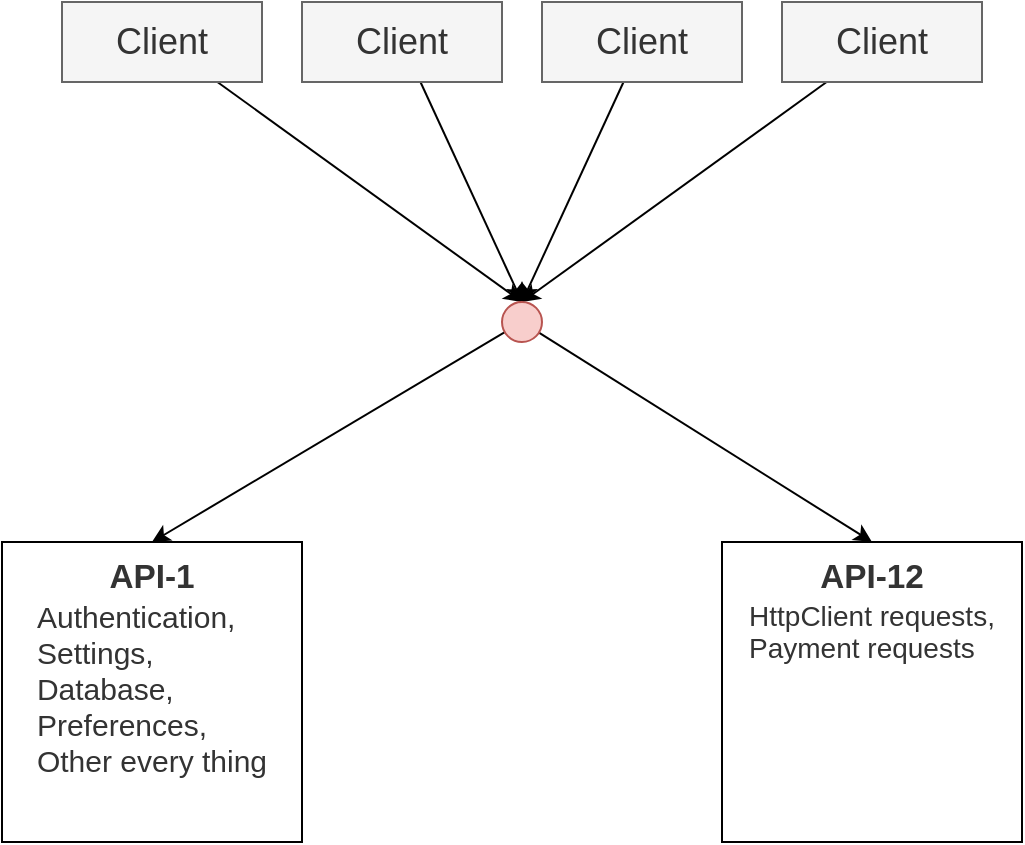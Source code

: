 <mxfile version="14.8.5" type="github" pages="4">
  <diagram id="KWCMroENYIzv3C8HbzbQ" name="Api">
    <mxGraphModel dx="1426" dy="712" grid="1" gridSize="10" guides="1" tooltips="1" connect="1" arrows="1" fold="1" page="1" pageScale="1" pageWidth="827" pageHeight="1169" math="0" shadow="0">
      <root>
        <mxCell id="0" />
        <mxCell id="1" parent="0" />
        <mxCell id="m-8dADaFQHAfap0iC8K7-13" style="edgeStyle=none;rounded=0;orthogonalLoop=1;jettySize=auto;html=1;entryX=0.5;entryY=0;entryDx=0;entryDy=0;fontSize=18;" edge="1" parent="1" source="m-8dADaFQHAfap0iC8K7-1" target="m-8dADaFQHAfap0iC8K7-5">
          <mxGeometry relative="1" as="geometry" />
        </mxCell>
        <mxCell id="m-8dADaFQHAfap0iC8K7-1" value="Client" style="rounded=0;whiteSpace=wrap;html=1;fontSize=18;fillColor=#f5f5f5;strokeColor=#666666;fontColor=#333333;" vertex="1" parent="1">
          <mxGeometry x="150" y="160" width="100" height="40" as="geometry" />
        </mxCell>
        <mxCell id="m-8dADaFQHAfap0iC8K7-10" style="edgeStyle=none;rounded=0;orthogonalLoop=1;jettySize=auto;html=1;entryX=0.5;entryY=0;entryDx=0;entryDy=0;fontSize=18;" edge="1" parent="1" source="m-8dADaFQHAfap0iC8K7-2" target="m-8dADaFQHAfap0iC8K7-5">
          <mxGeometry relative="1" as="geometry" />
        </mxCell>
        <mxCell id="m-8dADaFQHAfap0iC8K7-2" value="Client" style="rounded=0;whiteSpace=wrap;html=1;fontSize=18;fillColor=#f5f5f5;strokeColor=#666666;fontColor=#333333;" vertex="1" parent="1">
          <mxGeometry x="270" y="160" width="100" height="40" as="geometry" />
        </mxCell>
        <mxCell id="m-8dADaFQHAfap0iC8K7-11" style="edgeStyle=none;rounded=0;orthogonalLoop=1;jettySize=auto;html=1;entryX=0.5;entryY=0;entryDx=0;entryDy=0;fontSize=18;" edge="1" parent="1" source="m-8dADaFQHAfap0iC8K7-3" target="m-8dADaFQHAfap0iC8K7-5">
          <mxGeometry relative="1" as="geometry" />
        </mxCell>
        <mxCell id="m-8dADaFQHAfap0iC8K7-3" value="Client" style="rounded=0;whiteSpace=wrap;html=1;fontSize=18;fillColor=#f5f5f5;strokeColor=#666666;fontColor=#333333;" vertex="1" parent="1">
          <mxGeometry x="390" y="160" width="100" height="40" as="geometry" />
        </mxCell>
        <mxCell id="m-8dADaFQHAfap0iC8K7-12" style="edgeStyle=none;rounded=0;orthogonalLoop=1;jettySize=auto;html=1;entryX=0.5;entryY=0;entryDx=0;entryDy=0;fontSize=18;" edge="1" parent="1" source="m-8dADaFQHAfap0iC8K7-4" target="m-8dADaFQHAfap0iC8K7-5">
          <mxGeometry relative="1" as="geometry" />
        </mxCell>
        <mxCell id="m-8dADaFQHAfap0iC8K7-4" value="Client" style="rounded=0;whiteSpace=wrap;html=1;fontSize=18;fillColor=#f5f5f5;strokeColor=#666666;fontColor=#333333;" vertex="1" parent="1">
          <mxGeometry x="510" y="160" width="100" height="40" as="geometry" />
        </mxCell>
        <mxCell id="m-8dADaFQHAfap0iC8K7-14" style="edgeStyle=none;rounded=0;orthogonalLoop=1;jettySize=auto;html=1;entryX=0.5;entryY=0;entryDx=0;entryDy=0;fontSize=18;" edge="1" parent="1" source="m-8dADaFQHAfap0iC8K7-5" target="m-8dADaFQHAfap0iC8K7-7">
          <mxGeometry relative="1" as="geometry" />
        </mxCell>
        <mxCell id="m-8dADaFQHAfap0iC8K7-15" style="edgeStyle=none;rounded=0;orthogonalLoop=1;jettySize=auto;html=1;entryX=0.5;entryY=0;entryDx=0;entryDy=0;fontSize=18;" edge="1" parent="1" source="m-8dADaFQHAfap0iC8K7-5" target="m-8dADaFQHAfap0iC8K7-8">
          <mxGeometry relative="1" as="geometry" />
        </mxCell>
        <mxCell id="m-8dADaFQHAfap0iC8K7-5" value="" style="ellipse;whiteSpace=wrap;html=1;fontSize=18;fillColor=#f8cecc;strokeColor=#b85450;" vertex="1" parent="1">
          <mxGeometry x="370" y="310" width="20" height="20" as="geometry" />
        </mxCell>
        <mxCell id="m-8dADaFQHAfap0iC8K7-7" value="&lt;span data-lucid-type=&quot;application/vnd.lucid.text&quot; data-lucid-content=&quot;{&amp;#34;t&amp;#34;:&amp;#34;API-1\n\nAuthentication,\nSettings,\nDatabase,\nPreferences,\nOther every thing &amp;#34;,&amp;#34;m&amp;#34;:[{&amp;#34;s&amp;#34;:0,&amp;#34;n&amp;#34;:&amp;#34;s&amp;#34;,&amp;#34;v&amp;#34;:22.222,&amp;#34;e&amp;#34;:74},{&amp;#34;s&amp;#34;:0,&amp;#34;n&amp;#34;:&amp;#34;c&amp;#34;,&amp;#34;v&amp;#34;:&amp;#34;333333ff&amp;#34;,&amp;#34;e&amp;#34;:74},{&amp;#34;s&amp;#34;:0,&amp;#34;n&amp;#34;:&amp;#34;fc&amp;#34;,&amp;#34;v&amp;#34;:&amp;#34;Bold&amp;#34;,&amp;#34;e&amp;#34;:74},{&amp;#34;s&amp;#34;:0,&amp;#34;n&amp;#34;:&amp;#34;b&amp;#34;,&amp;#34;v&amp;#34;:true,&amp;#34;e&amp;#34;:74},{&amp;#34;s&amp;#34;:0,&amp;#34;n&amp;#34;:&amp;#34;fid&amp;#34;,&amp;#34;v&amp;#34;:5,&amp;#34;e&amp;#34;:74},{&amp;#34;s&amp;#34;:6,&amp;#34;n&amp;#34;:&amp;#34;a&amp;#34;,&amp;#34;v&amp;#34;:&amp;#34;left&amp;#34;},{&amp;#34;s&amp;#34;:7,&amp;#34;n&amp;#34;:&amp;#34;t&amp;#34;,&amp;#34;v&amp;#34;:&amp;#34;ul&amp;#34;},{&amp;#34;s&amp;#34;:7,&amp;#34;n&amp;#34;:&amp;#34;l&amp;#34;,&amp;#34;v&amp;#34;:&amp;#34;auto&amp;#34;},{&amp;#34;s&amp;#34;:7,&amp;#34;n&amp;#34;:&amp;#34;il&amp;#34;,&amp;#34;v&amp;#34;:22.222},{&amp;#34;s&amp;#34;:7,&amp;#34;n&amp;#34;:&amp;#34;fl&amp;#34;,&amp;#34;v&amp;#34;:22.222},{&amp;#34;s&amp;#34;:7,&amp;#34;n&amp;#34;:&amp;#34;a&amp;#34;,&amp;#34;v&amp;#34;:&amp;#34;left&amp;#34;},{&amp;#34;s&amp;#34;:23,&amp;#34;n&amp;#34;:&amp;#34;t&amp;#34;,&amp;#34;v&amp;#34;:&amp;#34;ul&amp;#34;},{&amp;#34;s&amp;#34;:23,&amp;#34;n&amp;#34;:&amp;#34;l&amp;#34;,&amp;#34;v&amp;#34;:&amp;#34;auto&amp;#34;},{&amp;#34;s&amp;#34;:23,&amp;#34;n&amp;#34;:&amp;#34;il&amp;#34;,&amp;#34;v&amp;#34;:22.222},{&amp;#34;s&amp;#34;:23,&amp;#34;n&amp;#34;:&amp;#34;fl&amp;#34;,&amp;#34;v&amp;#34;:22.222},{&amp;#34;s&amp;#34;:23,&amp;#34;n&amp;#34;:&amp;#34;a&amp;#34;,&amp;#34;v&amp;#34;:&amp;#34;left&amp;#34;},{&amp;#34;s&amp;#34;:33,&amp;#34;n&amp;#34;:&amp;#34;t&amp;#34;,&amp;#34;v&amp;#34;:&amp;#34;ul&amp;#34;},{&amp;#34;s&amp;#34;:33,&amp;#34;n&amp;#34;:&amp;#34;l&amp;#34;,&amp;#34;v&amp;#34;:&amp;#34;auto&amp;#34;},{&amp;#34;s&amp;#34;:33,&amp;#34;n&amp;#34;:&amp;#34;il&amp;#34;,&amp;#34;v&amp;#34;:22.222},{&amp;#34;s&amp;#34;:33,&amp;#34;n&amp;#34;:&amp;#34;fl&amp;#34;,&amp;#34;v&amp;#34;:22.222},{&amp;#34;s&amp;#34;:33,&amp;#34;n&amp;#34;:&amp;#34;a&amp;#34;,&amp;#34;v&amp;#34;:&amp;#34;left&amp;#34;},{&amp;#34;s&amp;#34;:43,&amp;#34;n&amp;#34;:&amp;#34;t&amp;#34;,&amp;#34;v&amp;#34;:&amp;#34;ul&amp;#34;},{&amp;#34;s&amp;#34;:43,&amp;#34;n&amp;#34;:&amp;#34;l&amp;#34;,&amp;#34;v&amp;#34;:&amp;#34;auto&amp;#34;},{&amp;#34;s&amp;#34;:43,&amp;#34;n&amp;#34;:&amp;#34;il&amp;#34;,&amp;#34;v&amp;#34;:22.222},{&amp;#34;s&amp;#34;:43,&amp;#34;n&amp;#34;:&amp;#34;fl&amp;#34;,&amp;#34;v&amp;#34;:22.222},{&amp;#34;s&amp;#34;:43,&amp;#34;n&amp;#34;:&amp;#34;a&amp;#34;,&amp;#34;v&amp;#34;:&amp;#34;left&amp;#34;},{&amp;#34;s&amp;#34;:56,&amp;#34;n&amp;#34;:&amp;#34;t&amp;#34;,&amp;#34;v&amp;#34;:&amp;#34;ul&amp;#34;},{&amp;#34;s&amp;#34;:56,&amp;#34;n&amp;#34;:&amp;#34;l&amp;#34;,&amp;#34;v&amp;#34;:&amp;#34;auto&amp;#34;},{&amp;#34;s&amp;#34;:56,&amp;#34;n&amp;#34;:&amp;#34;il&amp;#34;,&amp;#34;v&amp;#34;:22.222},{&amp;#34;s&amp;#34;:56,&amp;#34;n&amp;#34;:&amp;#34;fl&amp;#34;,&amp;#34;v&amp;#34;:22.222},{&amp;#34;s&amp;#34;:56,&amp;#34;n&amp;#34;:&amp;#34;a&amp;#34;,&amp;#34;v&amp;#34;:&amp;#34;left&amp;#34;}]}&quot;&gt;&lt;span style=&quot;font-size: 16.667px ; color: #333333 ; font-weight: bold&quot;&gt;API-1&lt;/span&gt;&lt;span style=&quot;font-size: 16.667px ; color: #333333 ; font-weight: bold ; text-align: left&quot;&gt;&lt;br&gt;&lt;/span&gt;&lt;/span&gt;&lt;div style=&quot;font-size: 15px&quot; align=&quot;left&quot;&gt;&lt;span data-lucid-type=&quot;application/vnd.lucid.text&quot; data-lucid-content=&quot;{&amp;#34;t&amp;#34;:&amp;#34;API-1\n\nAuthentication,\nSettings,\nDatabase,\nPreferences,\nOther every thing &amp;#34;,&amp;#34;m&amp;#34;:[{&amp;#34;s&amp;#34;:0,&amp;#34;n&amp;#34;:&amp;#34;s&amp;#34;,&amp;#34;v&amp;#34;:22.222,&amp;#34;e&amp;#34;:74},{&amp;#34;s&amp;#34;:0,&amp;#34;n&amp;#34;:&amp;#34;c&amp;#34;,&amp;#34;v&amp;#34;:&amp;#34;333333ff&amp;#34;,&amp;#34;e&amp;#34;:74},{&amp;#34;s&amp;#34;:0,&amp;#34;n&amp;#34;:&amp;#34;fc&amp;#34;,&amp;#34;v&amp;#34;:&amp;#34;Bold&amp;#34;,&amp;#34;e&amp;#34;:74},{&amp;#34;s&amp;#34;:0,&amp;#34;n&amp;#34;:&amp;#34;b&amp;#34;,&amp;#34;v&amp;#34;:true,&amp;#34;e&amp;#34;:74},{&amp;#34;s&amp;#34;:0,&amp;#34;n&amp;#34;:&amp;#34;fid&amp;#34;,&amp;#34;v&amp;#34;:5,&amp;#34;e&amp;#34;:74},{&amp;#34;s&amp;#34;:6,&amp;#34;n&amp;#34;:&amp;#34;a&amp;#34;,&amp;#34;v&amp;#34;:&amp;#34;left&amp;#34;},{&amp;#34;s&amp;#34;:7,&amp;#34;n&amp;#34;:&amp;#34;t&amp;#34;,&amp;#34;v&amp;#34;:&amp;#34;ul&amp;#34;},{&amp;#34;s&amp;#34;:7,&amp;#34;n&amp;#34;:&amp;#34;l&amp;#34;,&amp;#34;v&amp;#34;:&amp;#34;auto&amp;#34;},{&amp;#34;s&amp;#34;:7,&amp;#34;n&amp;#34;:&amp;#34;il&amp;#34;,&amp;#34;v&amp;#34;:22.222},{&amp;#34;s&amp;#34;:7,&amp;#34;n&amp;#34;:&amp;#34;fl&amp;#34;,&amp;#34;v&amp;#34;:22.222},{&amp;#34;s&amp;#34;:7,&amp;#34;n&amp;#34;:&amp;#34;a&amp;#34;,&amp;#34;v&amp;#34;:&amp;#34;left&amp;#34;},{&amp;#34;s&amp;#34;:23,&amp;#34;n&amp;#34;:&amp;#34;t&amp;#34;,&amp;#34;v&amp;#34;:&amp;#34;ul&amp;#34;},{&amp;#34;s&amp;#34;:23,&amp;#34;n&amp;#34;:&amp;#34;l&amp;#34;,&amp;#34;v&amp;#34;:&amp;#34;auto&amp;#34;},{&amp;#34;s&amp;#34;:23,&amp;#34;n&amp;#34;:&amp;#34;il&amp;#34;,&amp;#34;v&amp;#34;:22.222},{&amp;#34;s&amp;#34;:23,&amp;#34;n&amp;#34;:&amp;#34;fl&amp;#34;,&amp;#34;v&amp;#34;:22.222},{&amp;#34;s&amp;#34;:23,&amp;#34;n&amp;#34;:&amp;#34;a&amp;#34;,&amp;#34;v&amp;#34;:&amp;#34;left&amp;#34;},{&amp;#34;s&amp;#34;:33,&amp;#34;n&amp;#34;:&amp;#34;t&amp;#34;,&amp;#34;v&amp;#34;:&amp;#34;ul&amp;#34;},{&amp;#34;s&amp;#34;:33,&amp;#34;n&amp;#34;:&amp;#34;l&amp;#34;,&amp;#34;v&amp;#34;:&amp;#34;auto&amp;#34;},{&amp;#34;s&amp;#34;:33,&amp;#34;n&amp;#34;:&amp;#34;il&amp;#34;,&amp;#34;v&amp;#34;:22.222},{&amp;#34;s&amp;#34;:33,&amp;#34;n&amp;#34;:&amp;#34;fl&amp;#34;,&amp;#34;v&amp;#34;:22.222},{&amp;#34;s&amp;#34;:33,&amp;#34;n&amp;#34;:&amp;#34;a&amp;#34;,&amp;#34;v&amp;#34;:&amp;#34;left&amp;#34;},{&amp;#34;s&amp;#34;:43,&amp;#34;n&amp;#34;:&amp;#34;t&amp;#34;,&amp;#34;v&amp;#34;:&amp;#34;ul&amp;#34;},{&amp;#34;s&amp;#34;:43,&amp;#34;n&amp;#34;:&amp;#34;l&amp;#34;,&amp;#34;v&amp;#34;:&amp;#34;auto&amp;#34;},{&amp;#34;s&amp;#34;:43,&amp;#34;n&amp;#34;:&amp;#34;il&amp;#34;,&amp;#34;v&amp;#34;:22.222},{&amp;#34;s&amp;#34;:43,&amp;#34;n&amp;#34;:&amp;#34;fl&amp;#34;,&amp;#34;v&amp;#34;:22.222},{&amp;#34;s&amp;#34;:43,&amp;#34;n&amp;#34;:&amp;#34;a&amp;#34;,&amp;#34;v&amp;#34;:&amp;#34;left&amp;#34;},{&amp;#34;s&amp;#34;:56,&amp;#34;n&amp;#34;:&amp;#34;t&amp;#34;,&amp;#34;v&amp;#34;:&amp;#34;ul&amp;#34;},{&amp;#34;s&amp;#34;:56,&amp;#34;n&amp;#34;:&amp;#34;l&amp;#34;,&amp;#34;v&amp;#34;:&amp;#34;auto&amp;#34;},{&amp;#34;s&amp;#34;:56,&amp;#34;n&amp;#34;:&amp;#34;il&amp;#34;,&amp;#34;v&amp;#34;:22.222},{&amp;#34;s&amp;#34;:56,&amp;#34;n&amp;#34;:&amp;#34;fl&amp;#34;,&amp;#34;v&amp;#34;:22.222},{&amp;#34;s&amp;#34;:56,&amp;#34;n&amp;#34;:&amp;#34;a&amp;#34;,&amp;#34;v&amp;#34;:&amp;#34;left&amp;#34;}]}&quot;&gt;&lt;span style=&quot;color: rgb(51 , 51 , 51)&quot;&gt;Authentication,&lt;/span&gt;&lt;/span&gt;&lt;br&gt;&lt;span data-lucid-type=&quot;application/vnd.lucid.text&quot; data-lucid-content=&quot;{&amp;#34;t&amp;#34;:&amp;#34;API-1\n\nAuthentication,\nSettings,\nDatabase,\nPreferences,\nOther every thing &amp;#34;,&amp;#34;m&amp;#34;:[{&amp;#34;s&amp;#34;:0,&amp;#34;n&amp;#34;:&amp;#34;s&amp;#34;,&amp;#34;v&amp;#34;:22.222,&amp;#34;e&amp;#34;:74},{&amp;#34;s&amp;#34;:0,&amp;#34;n&amp;#34;:&amp;#34;c&amp;#34;,&amp;#34;v&amp;#34;:&amp;#34;333333ff&amp;#34;,&amp;#34;e&amp;#34;:74},{&amp;#34;s&amp;#34;:0,&amp;#34;n&amp;#34;:&amp;#34;fc&amp;#34;,&amp;#34;v&amp;#34;:&amp;#34;Bold&amp;#34;,&amp;#34;e&amp;#34;:74},{&amp;#34;s&amp;#34;:0,&amp;#34;n&amp;#34;:&amp;#34;b&amp;#34;,&amp;#34;v&amp;#34;:true,&amp;#34;e&amp;#34;:74},{&amp;#34;s&amp;#34;:0,&amp;#34;n&amp;#34;:&amp;#34;fid&amp;#34;,&amp;#34;v&amp;#34;:5,&amp;#34;e&amp;#34;:74},{&amp;#34;s&amp;#34;:6,&amp;#34;n&amp;#34;:&amp;#34;a&amp;#34;,&amp;#34;v&amp;#34;:&amp;#34;left&amp;#34;},{&amp;#34;s&amp;#34;:7,&amp;#34;n&amp;#34;:&amp;#34;t&amp;#34;,&amp;#34;v&amp;#34;:&amp;#34;ul&amp;#34;},{&amp;#34;s&amp;#34;:7,&amp;#34;n&amp;#34;:&amp;#34;l&amp;#34;,&amp;#34;v&amp;#34;:&amp;#34;auto&amp;#34;},{&amp;#34;s&amp;#34;:7,&amp;#34;n&amp;#34;:&amp;#34;il&amp;#34;,&amp;#34;v&amp;#34;:22.222},{&amp;#34;s&amp;#34;:7,&amp;#34;n&amp;#34;:&amp;#34;fl&amp;#34;,&amp;#34;v&amp;#34;:22.222},{&amp;#34;s&amp;#34;:7,&amp;#34;n&amp;#34;:&amp;#34;a&amp;#34;,&amp;#34;v&amp;#34;:&amp;#34;left&amp;#34;},{&amp;#34;s&amp;#34;:23,&amp;#34;n&amp;#34;:&amp;#34;t&amp;#34;,&amp;#34;v&amp;#34;:&amp;#34;ul&amp;#34;},{&amp;#34;s&amp;#34;:23,&amp;#34;n&amp;#34;:&amp;#34;l&amp;#34;,&amp;#34;v&amp;#34;:&amp;#34;auto&amp;#34;},{&amp;#34;s&amp;#34;:23,&amp;#34;n&amp;#34;:&amp;#34;il&amp;#34;,&amp;#34;v&amp;#34;:22.222},{&amp;#34;s&amp;#34;:23,&amp;#34;n&amp;#34;:&amp;#34;fl&amp;#34;,&amp;#34;v&amp;#34;:22.222},{&amp;#34;s&amp;#34;:23,&amp;#34;n&amp;#34;:&amp;#34;a&amp;#34;,&amp;#34;v&amp;#34;:&amp;#34;left&amp;#34;},{&amp;#34;s&amp;#34;:33,&amp;#34;n&amp;#34;:&amp;#34;t&amp;#34;,&amp;#34;v&amp;#34;:&amp;#34;ul&amp;#34;},{&amp;#34;s&amp;#34;:33,&amp;#34;n&amp;#34;:&amp;#34;l&amp;#34;,&amp;#34;v&amp;#34;:&amp;#34;auto&amp;#34;},{&amp;#34;s&amp;#34;:33,&amp;#34;n&amp;#34;:&amp;#34;il&amp;#34;,&amp;#34;v&amp;#34;:22.222},{&amp;#34;s&amp;#34;:33,&amp;#34;n&amp;#34;:&amp;#34;fl&amp;#34;,&amp;#34;v&amp;#34;:22.222},{&amp;#34;s&amp;#34;:33,&amp;#34;n&amp;#34;:&amp;#34;a&amp;#34;,&amp;#34;v&amp;#34;:&amp;#34;left&amp;#34;},{&amp;#34;s&amp;#34;:43,&amp;#34;n&amp;#34;:&amp;#34;t&amp;#34;,&amp;#34;v&amp;#34;:&amp;#34;ul&amp;#34;},{&amp;#34;s&amp;#34;:43,&amp;#34;n&amp;#34;:&amp;#34;l&amp;#34;,&amp;#34;v&amp;#34;:&amp;#34;auto&amp;#34;},{&amp;#34;s&amp;#34;:43,&amp;#34;n&amp;#34;:&amp;#34;il&amp;#34;,&amp;#34;v&amp;#34;:22.222},{&amp;#34;s&amp;#34;:43,&amp;#34;n&amp;#34;:&amp;#34;fl&amp;#34;,&amp;#34;v&amp;#34;:22.222},{&amp;#34;s&amp;#34;:43,&amp;#34;n&amp;#34;:&amp;#34;a&amp;#34;,&amp;#34;v&amp;#34;:&amp;#34;left&amp;#34;},{&amp;#34;s&amp;#34;:56,&amp;#34;n&amp;#34;:&amp;#34;t&amp;#34;,&amp;#34;v&amp;#34;:&amp;#34;ul&amp;#34;},{&amp;#34;s&amp;#34;:56,&amp;#34;n&amp;#34;:&amp;#34;l&amp;#34;,&amp;#34;v&amp;#34;:&amp;#34;auto&amp;#34;},{&amp;#34;s&amp;#34;:56,&amp;#34;n&amp;#34;:&amp;#34;il&amp;#34;,&amp;#34;v&amp;#34;:22.222},{&amp;#34;s&amp;#34;:56,&amp;#34;n&amp;#34;:&amp;#34;fl&amp;#34;,&amp;#34;v&amp;#34;:22.222},{&amp;#34;s&amp;#34;:56,&amp;#34;n&amp;#34;:&amp;#34;a&amp;#34;,&amp;#34;v&amp;#34;:&amp;#34;left&amp;#34;}]}&quot;&gt;&lt;span style=&quot;color: rgb(51 , 51 , 51)&quot;&gt;&lt;/span&gt;&lt;span style=&quot;color: rgb(51 , 51 , 51)&quot;&gt;Settings,&lt;/span&gt;&lt;/span&gt;&lt;br&gt;&lt;span data-lucid-type=&quot;application/vnd.lucid.text&quot; data-lucid-content=&quot;{&amp;#34;t&amp;#34;:&amp;#34;API-1\n\nAuthentication,\nSettings,\nDatabase,\nPreferences,\nOther every thing &amp;#34;,&amp;#34;m&amp;#34;:[{&amp;#34;s&amp;#34;:0,&amp;#34;n&amp;#34;:&amp;#34;s&amp;#34;,&amp;#34;v&amp;#34;:22.222,&amp;#34;e&amp;#34;:74},{&amp;#34;s&amp;#34;:0,&amp;#34;n&amp;#34;:&amp;#34;c&amp;#34;,&amp;#34;v&amp;#34;:&amp;#34;333333ff&amp;#34;,&amp;#34;e&amp;#34;:74},{&amp;#34;s&amp;#34;:0,&amp;#34;n&amp;#34;:&amp;#34;fc&amp;#34;,&amp;#34;v&amp;#34;:&amp;#34;Bold&amp;#34;,&amp;#34;e&amp;#34;:74},{&amp;#34;s&amp;#34;:0,&amp;#34;n&amp;#34;:&amp;#34;b&amp;#34;,&amp;#34;v&amp;#34;:true,&amp;#34;e&amp;#34;:74},{&amp;#34;s&amp;#34;:0,&amp;#34;n&amp;#34;:&amp;#34;fid&amp;#34;,&amp;#34;v&amp;#34;:5,&amp;#34;e&amp;#34;:74},{&amp;#34;s&amp;#34;:6,&amp;#34;n&amp;#34;:&amp;#34;a&amp;#34;,&amp;#34;v&amp;#34;:&amp;#34;left&amp;#34;},{&amp;#34;s&amp;#34;:7,&amp;#34;n&amp;#34;:&amp;#34;t&amp;#34;,&amp;#34;v&amp;#34;:&amp;#34;ul&amp;#34;},{&amp;#34;s&amp;#34;:7,&amp;#34;n&amp;#34;:&amp;#34;l&amp;#34;,&amp;#34;v&amp;#34;:&amp;#34;auto&amp;#34;},{&amp;#34;s&amp;#34;:7,&amp;#34;n&amp;#34;:&amp;#34;il&amp;#34;,&amp;#34;v&amp;#34;:22.222},{&amp;#34;s&amp;#34;:7,&amp;#34;n&amp;#34;:&amp;#34;fl&amp;#34;,&amp;#34;v&amp;#34;:22.222},{&amp;#34;s&amp;#34;:7,&amp;#34;n&amp;#34;:&amp;#34;a&amp;#34;,&amp;#34;v&amp;#34;:&amp;#34;left&amp;#34;},{&amp;#34;s&amp;#34;:23,&amp;#34;n&amp;#34;:&amp;#34;t&amp;#34;,&amp;#34;v&amp;#34;:&amp;#34;ul&amp;#34;},{&amp;#34;s&amp;#34;:23,&amp;#34;n&amp;#34;:&amp;#34;l&amp;#34;,&amp;#34;v&amp;#34;:&amp;#34;auto&amp;#34;},{&amp;#34;s&amp;#34;:23,&amp;#34;n&amp;#34;:&amp;#34;il&amp;#34;,&amp;#34;v&amp;#34;:22.222},{&amp;#34;s&amp;#34;:23,&amp;#34;n&amp;#34;:&amp;#34;fl&amp;#34;,&amp;#34;v&amp;#34;:22.222},{&amp;#34;s&amp;#34;:23,&amp;#34;n&amp;#34;:&amp;#34;a&amp;#34;,&amp;#34;v&amp;#34;:&amp;#34;left&amp;#34;},{&amp;#34;s&amp;#34;:33,&amp;#34;n&amp;#34;:&amp;#34;t&amp;#34;,&amp;#34;v&amp;#34;:&amp;#34;ul&amp;#34;},{&amp;#34;s&amp;#34;:33,&amp;#34;n&amp;#34;:&amp;#34;l&amp;#34;,&amp;#34;v&amp;#34;:&amp;#34;auto&amp;#34;},{&amp;#34;s&amp;#34;:33,&amp;#34;n&amp;#34;:&amp;#34;il&amp;#34;,&amp;#34;v&amp;#34;:22.222},{&amp;#34;s&amp;#34;:33,&amp;#34;n&amp;#34;:&amp;#34;fl&amp;#34;,&amp;#34;v&amp;#34;:22.222},{&amp;#34;s&amp;#34;:33,&amp;#34;n&amp;#34;:&amp;#34;a&amp;#34;,&amp;#34;v&amp;#34;:&amp;#34;left&amp;#34;},{&amp;#34;s&amp;#34;:43,&amp;#34;n&amp;#34;:&amp;#34;t&amp;#34;,&amp;#34;v&amp;#34;:&amp;#34;ul&amp;#34;},{&amp;#34;s&amp;#34;:43,&amp;#34;n&amp;#34;:&amp;#34;l&amp;#34;,&amp;#34;v&amp;#34;:&amp;#34;auto&amp;#34;},{&amp;#34;s&amp;#34;:43,&amp;#34;n&amp;#34;:&amp;#34;il&amp;#34;,&amp;#34;v&amp;#34;:22.222},{&amp;#34;s&amp;#34;:43,&amp;#34;n&amp;#34;:&amp;#34;fl&amp;#34;,&amp;#34;v&amp;#34;:22.222},{&amp;#34;s&amp;#34;:43,&amp;#34;n&amp;#34;:&amp;#34;a&amp;#34;,&amp;#34;v&amp;#34;:&amp;#34;left&amp;#34;},{&amp;#34;s&amp;#34;:56,&amp;#34;n&amp;#34;:&amp;#34;t&amp;#34;,&amp;#34;v&amp;#34;:&amp;#34;ul&amp;#34;},{&amp;#34;s&amp;#34;:56,&amp;#34;n&amp;#34;:&amp;#34;l&amp;#34;,&amp;#34;v&amp;#34;:&amp;#34;auto&amp;#34;},{&amp;#34;s&amp;#34;:56,&amp;#34;n&amp;#34;:&amp;#34;il&amp;#34;,&amp;#34;v&amp;#34;:22.222},{&amp;#34;s&amp;#34;:56,&amp;#34;n&amp;#34;:&amp;#34;fl&amp;#34;,&amp;#34;v&amp;#34;:22.222},{&amp;#34;s&amp;#34;:56,&amp;#34;n&amp;#34;:&amp;#34;a&amp;#34;,&amp;#34;v&amp;#34;:&amp;#34;left&amp;#34;}]}&quot;&gt;&lt;span style=&quot;color: rgb(51 , 51 , 51)&quot;&gt;&lt;/span&gt;&lt;span style=&quot;color: rgb(51 , 51 , 51)&quot;&gt;Database,&lt;/span&gt;&lt;/span&gt;&lt;br&gt;&lt;span data-lucid-type=&quot;application/vnd.lucid.text&quot; data-lucid-content=&quot;{&amp;#34;t&amp;#34;:&amp;#34;API-1\n\nAuthentication,\nSettings,\nDatabase,\nPreferences,\nOther every thing &amp;#34;,&amp;#34;m&amp;#34;:[{&amp;#34;s&amp;#34;:0,&amp;#34;n&amp;#34;:&amp;#34;s&amp;#34;,&amp;#34;v&amp;#34;:22.222,&amp;#34;e&amp;#34;:74},{&amp;#34;s&amp;#34;:0,&amp;#34;n&amp;#34;:&amp;#34;c&amp;#34;,&amp;#34;v&amp;#34;:&amp;#34;333333ff&amp;#34;,&amp;#34;e&amp;#34;:74},{&amp;#34;s&amp;#34;:0,&amp;#34;n&amp;#34;:&amp;#34;fc&amp;#34;,&amp;#34;v&amp;#34;:&amp;#34;Bold&amp;#34;,&amp;#34;e&amp;#34;:74},{&amp;#34;s&amp;#34;:0,&amp;#34;n&amp;#34;:&amp;#34;b&amp;#34;,&amp;#34;v&amp;#34;:true,&amp;#34;e&amp;#34;:74},{&amp;#34;s&amp;#34;:0,&amp;#34;n&amp;#34;:&amp;#34;fid&amp;#34;,&amp;#34;v&amp;#34;:5,&amp;#34;e&amp;#34;:74},{&amp;#34;s&amp;#34;:6,&amp;#34;n&amp;#34;:&amp;#34;a&amp;#34;,&amp;#34;v&amp;#34;:&amp;#34;left&amp;#34;},{&amp;#34;s&amp;#34;:7,&amp;#34;n&amp;#34;:&amp;#34;t&amp;#34;,&amp;#34;v&amp;#34;:&amp;#34;ul&amp;#34;},{&amp;#34;s&amp;#34;:7,&amp;#34;n&amp;#34;:&amp;#34;l&amp;#34;,&amp;#34;v&amp;#34;:&amp;#34;auto&amp;#34;},{&amp;#34;s&amp;#34;:7,&amp;#34;n&amp;#34;:&amp;#34;il&amp;#34;,&amp;#34;v&amp;#34;:22.222},{&amp;#34;s&amp;#34;:7,&amp;#34;n&amp;#34;:&amp;#34;fl&amp;#34;,&amp;#34;v&amp;#34;:22.222},{&amp;#34;s&amp;#34;:7,&amp;#34;n&amp;#34;:&amp;#34;a&amp;#34;,&amp;#34;v&amp;#34;:&amp;#34;left&amp;#34;},{&amp;#34;s&amp;#34;:23,&amp;#34;n&amp;#34;:&amp;#34;t&amp;#34;,&amp;#34;v&amp;#34;:&amp;#34;ul&amp;#34;},{&amp;#34;s&amp;#34;:23,&amp;#34;n&amp;#34;:&amp;#34;l&amp;#34;,&amp;#34;v&amp;#34;:&amp;#34;auto&amp;#34;},{&amp;#34;s&amp;#34;:23,&amp;#34;n&amp;#34;:&amp;#34;il&amp;#34;,&amp;#34;v&amp;#34;:22.222},{&amp;#34;s&amp;#34;:23,&amp;#34;n&amp;#34;:&amp;#34;fl&amp;#34;,&amp;#34;v&amp;#34;:22.222},{&amp;#34;s&amp;#34;:23,&amp;#34;n&amp;#34;:&amp;#34;a&amp;#34;,&amp;#34;v&amp;#34;:&amp;#34;left&amp;#34;},{&amp;#34;s&amp;#34;:33,&amp;#34;n&amp;#34;:&amp;#34;t&amp;#34;,&amp;#34;v&amp;#34;:&amp;#34;ul&amp;#34;},{&amp;#34;s&amp;#34;:33,&amp;#34;n&amp;#34;:&amp;#34;l&amp;#34;,&amp;#34;v&amp;#34;:&amp;#34;auto&amp;#34;},{&amp;#34;s&amp;#34;:33,&amp;#34;n&amp;#34;:&amp;#34;il&amp;#34;,&amp;#34;v&amp;#34;:22.222},{&amp;#34;s&amp;#34;:33,&amp;#34;n&amp;#34;:&amp;#34;fl&amp;#34;,&amp;#34;v&amp;#34;:22.222},{&amp;#34;s&amp;#34;:33,&amp;#34;n&amp;#34;:&amp;#34;a&amp;#34;,&amp;#34;v&amp;#34;:&amp;#34;left&amp;#34;},{&amp;#34;s&amp;#34;:43,&amp;#34;n&amp;#34;:&amp;#34;t&amp;#34;,&amp;#34;v&amp;#34;:&amp;#34;ul&amp;#34;},{&amp;#34;s&amp;#34;:43,&amp;#34;n&amp;#34;:&amp;#34;l&amp;#34;,&amp;#34;v&amp;#34;:&amp;#34;auto&amp;#34;},{&amp;#34;s&amp;#34;:43,&amp;#34;n&amp;#34;:&amp;#34;il&amp;#34;,&amp;#34;v&amp;#34;:22.222},{&amp;#34;s&amp;#34;:43,&amp;#34;n&amp;#34;:&amp;#34;fl&amp;#34;,&amp;#34;v&amp;#34;:22.222},{&amp;#34;s&amp;#34;:43,&amp;#34;n&amp;#34;:&amp;#34;a&amp;#34;,&amp;#34;v&amp;#34;:&amp;#34;left&amp;#34;},{&amp;#34;s&amp;#34;:56,&amp;#34;n&amp;#34;:&amp;#34;t&amp;#34;,&amp;#34;v&amp;#34;:&amp;#34;ul&amp;#34;},{&amp;#34;s&amp;#34;:56,&amp;#34;n&amp;#34;:&amp;#34;l&amp;#34;,&amp;#34;v&amp;#34;:&amp;#34;auto&amp;#34;},{&amp;#34;s&amp;#34;:56,&amp;#34;n&amp;#34;:&amp;#34;il&amp;#34;,&amp;#34;v&amp;#34;:22.222},{&amp;#34;s&amp;#34;:56,&amp;#34;n&amp;#34;:&amp;#34;fl&amp;#34;,&amp;#34;v&amp;#34;:22.222},{&amp;#34;s&amp;#34;:56,&amp;#34;n&amp;#34;:&amp;#34;a&amp;#34;,&amp;#34;v&amp;#34;:&amp;#34;left&amp;#34;}]}&quot;&gt;&lt;span style=&quot;color: rgb(51 , 51 , 51)&quot;&gt;&lt;/span&gt;&lt;span style=&quot;color: rgb(51 , 51 , 51)&quot;&gt;Preferences,&lt;/span&gt;&lt;/span&gt;&lt;br&gt;&lt;span data-lucid-type=&quot;application/vnd.lucid.text&quot; data-lucid-content=&quot;{&amp;#34;t&amp;#34;:&amp;#34;API-1\n\nAuthentication,\nSettings,\nDatabase,\nPreferences,\nOther every thing &amp;#34;,&amp;#34;m&amp;#34;:[{&amp;#34;s&amp;#34;:0,&amp;#34;n&amp;#34;:&amp;#34;s&amp;#34;,&amp;#34;v&amp;#34;:22.222,&amp;#34;e&amp;#34;:74},{&amp;#34;s&amp;#34;:0,&amp;#34;n&amp;#34;:&amp;#34;c&amp;#34;,&amp;#34;v&amp;#34;:&amp;#34;333333ff&amp;#34;,&amp;#34;e&amp;#34;:74},{&amp;#34;s&amp;#34;:0,&amp;#34;n&amp;#34;:&amp;#34;fc&amp;#34;,&amp;#34;v&amp;#34;:&amp;#34;Bold&amp;#34;,&amp;#34;e&amp;#34;:74},{&amp;#34;s&amp;#34;:0,&amp;#34;n&amp;#34;:&amp;#34;b&amp;#34;,&amp;#34;v&amp;#34;:true,&amp;#34;e&amp;#34;:74},{&amp;#34;s&amp;#34;:0,&amp;#34;n&amp;#34;:&amp;#34;fid&amp;#34;,&amp;#34;v&amp;#34;:5,&amp;#34;e&amp;#34;:74},{&amp;#34;s&amp;#34;:6,&amp;#34;n&amp;#34;:&amp;#34;a&amp;#34;,&amp;#34;v&amp;#34;:&amp;#34;left&amp;#34;},{&amp;#34;s&amp;#34;:7,&amp;#34;n&amp;#34;:&amp;#34;t&amp;#34;,&amp;#34;v&amp;#34;:&amp;#34;ul&amp;#34;},{&amp;#34;s&amp;#34;:7,&amp;#34;n&amp;#34;:&amp;#34;l&amp;#34;,&amp;#34;v&amp;#34;:&amp;#34;auto&amp;#34;},{&amp;#34;s&amp;#34;:7,&amp;#34;n&amp;#34;:&amp;#34;il&amp;#34;,&amp;#34;v&amp;#34;:22.222},{&amp;#34;s&amp;#34;:7,&amp;#34;n&amp;#34;:&amp;#34;fl&amp;#34;,&amp;#34;v&amp;#34;:22.222},{&amp;#34;s&amp;#34;:7,&amp;#34;n&amp;#34;:&amp;#34;a&amp;#34;,&amp;#34;v&amp;#34;:&amp;#34;left&amp;#34;},{&amp;#34;s&amp;#34;:23,&amp;#34;n&amp;#34;:&amp;#34;t&amp;#34;,&amp;#34;v&amp;#34;:&amp;#34;ul&amp;#34;},{&amp;#34;s&amp;#34;:23,&amp;#34;n&amp;#34;:&amp;#34;l&amp;#34;,&amp;#34;v&amp;#34;:&amp;#34;auto&amp;#34;},{&amp;#34;s&amp;#34;:23,&amp;#34;n&amp;#34;:&amp;#34;il&amp;#34;,&amp;#34;v&amp;#34;:22.222},{&amp;#34;s&amp;#34;:23,&amp;#34;n&amp;#34;:&amp;#34;fl&amp;#34;,&amp;#34;v&amp;#34;:22.222},{&amp;#34;s&amp;#34;:23,&amp;#34;n&amp;#34;:&amp;#34;a&amp;#34;,&amp;#34;v&amp;#34;:&amp;#34;left&amp;#34;},{&amp;#34;s&amp;#34;:33,&amp;#34;n&amp;#34;:&amp;#34;t&amp;#34;,&amp;#34;v&amp;#34;:&amp;#34;ul&amp;#34;},{&amp;#34;s&amp;#34;:33,&amp;#34;n&amp;#34;:&amp;#34;l&amp;#34;,&amp;#34;v&amp;#34;:&amp;#34;auto&amp;#34;},{&amp;#34;s&amp;#34;:33,&amp;#34;n&amp;#34;:&amp;#34;il&amp;#34;,&amp;#34;v&amp;#34;:22.222},{&amp;#34;s&amp;#34;:33,&amp;#34;n&amp;#34;:&amp;#34;fl&amp;#34;,&amp;#34;v&amp;#34;:22.222},{&amp;#34;s&amp;#34;:33,&amp;#34;n&amp;#34;:&amp;#34;a&amp;#34;,&amp;#34;v&amp;#34;:&amp;#34;left&amp;#34;},{&amp;#34;s&amp;#34;:43,&amp;#34;n&amp;#34;:&amp;#34;t&amp;#34;,&amp;#34;v&amp;#34;:&amp;#34;ul&amp;#34;},{&amp;#34;s&amp;#34;:43,&amp;#34;n&amp;#34;:&amp;#34;l&amp;#34;,&amp;#34;v&amp;#34;:&amp;#34;auto&amp;#34;},{&amp;#34;s&amp;#34;:43,&amp;#34;n&amp;#34;:&amp;#34;il&amp;#34;,&amp;#34;v&amp;#34;:22.222},{&amp;#34;s&amp;#34;:43,&amp;#34;n&amp;#34;:&amp;#34;fl&amp;#34;,&amp;#34;v&amp;#34;:22.222},{&amp;#34;s&amp;#34;:43,&amp;#34;n&amp;#34;:&amp;#34;a&amp;#34;,&amp;#34;v&amp;#34;:&amp;#34;left&amp;#34;},{&amp;#34;s&amp;#34;:56,&amp;#34;n&amp;#34;:&amp;#34;t&amp;#34;,&amp;#34;v&amp;#34;:&amp;#34;ul&amp;#34;},{&amp;#34;s&amp;#34;:56,&amp;#34;n&amp;#34;:&amp;#34;l&amp;#34;,&amp;#34;v&amp;#34;:&amp;#34;auto&amp;#34;},{&amp;#34;s&amp;#34;:56,&amp;#34;n&amp;#34;:&amp;#34;il&amp;#34;,&amp;#34;v&amp;#34;:22.222},{&amp;#34;s&amp;#34;:56,&amp;#34;n&amp;#34;:&amp;#34;fl&amp;#34;,&amp;#34;v&amp;#34;:22.222},{&amp;#34;s&amp;#34;:56,&amp;#34;n&amp;#34;:&amp;#34;a&amp;#34;,&amp;#34;v&amp;#34;:&amp;#34;left&amp;#34;}]}&quot;&gt;&lt;span style=&quot;color: rgb(51 , 51 , 51)&quot;&gt;&lt;/span&gt;&lt;span style=&quot;color: rgb(51 , 51 , 51)&quot;&gt;Other every thing&lt;/span&gt;&lt;span style=&quot;color: rgb(51 , 51 , 51) ; font-weight: bold&quot;&gt; &lt;/span&gt;&lt;/span&gt;&lt;/div&gt;" style="rounded=0;whiteSpace=wrap;html=1;fontSize=18;verticalAlign=top;" vertex="1" parent="1">
          <mxGeometry x="120" y="430" width="150" height="150" as="geometry" />
        </mxCell>
        <mxCell id="m-8dADaFQHAfap0iC8K7-8" value="&lt;span data-lucid-type=&quot;application/vnd.lucid.text&quot; data-lucid-content=&quot;{&amp;#34;t&amp;#34;:&amp;#34;API-1\n\nAuthentication,\nSettings,\nDatabase,\nPreferences,\nOther every thing &amp;#34;,&amp;#34;m&amp;#34;:[{&amp;#34;s&amp;#34;:0,&amp;#34;n&amp;#34;:&amp;#34;s&amp;#34;,&amp;#34;v&amp;#34;:22.222,&amp;#34;e&amp;#34;:74},{&amp;#34;s&amp;#34;:0,&amp;#34;n&amp;#34;:&amp;#34;c&amp;#34;,&amp;#34;v&amp;#34;:&amp;#34;333333ff&amp;#34;,&amp;#34;e&amp;#34;:74},{&amp;#34;s&amp;#34;:0,&amp;#34;n&amp;#34;:&amp;#34;fc&amp;#34;,&amp;#34;v&amp;#34;:&amp;#34;Bold&amp;#34;,&amp;#34;e&amp;#34;:74},{&amp;#34;s&amp;#34;:0,&amp;#34;n&amp;#34;:&amp;#34;b&amp;#34;,&amp;#34;v&amp;#34;:true,&amp;#34;e&amp;#34;:74},{&amp;#34;s&amp;#34;:0,&amp;#34;n&amp;#34;:&amp;#34;fid&amp;#34;,&amp;#34;v&amp;#34;:5,&amp;#34;e&amp;#34;:74},{&amp;#34;s&amp;#34;:6,&amp;#34;n&amp;#34;:&amp;#34;a&amp;#34;,&amp;#34;v&amp;#34;:&amp;#34;left&amp;#34;},{&amp;#34;s&amp;#34;:7,&amp;#34;n&amp;#34;:&amp;#34;t&amp;#34;,&amp;#34;v&amp;#34;:&amp;#34;ul&amp;#34;},{&amp;#34;s&amp;#34;:7,&amp;#34;n&amp;#34;:&amp;#34;l&amp;#34;,&amp;#34;v&amp;#34;:&amp;#34;auto&amp;#34;},{&amp;#34;s&amp;#34;:7,&amp;#34;n&amp;#34;:&amp;#34;il&amp;#34;,&amp;#34;v&amp;#34;:22.222},{&amp;#34;s&amp;#34;:7,&amp;#34;n&amp;#34;:&amp;#34;fl&amp;#34;,&amp;#34;v&amp;#34;:22.222},{&amp;#34;s&amp;#34;:7,&amp;#34;n&amp;#34;:&amp;#34;a&amp;#34;,&amp;#34;v&amp;#34;:&amp;#34;left&amp;#34;},{&amp;#34;s&amp;#34;:23,&amp;#34;n&amp;#34;:&amp;#34;t&amp;#34;,&amp;#34;v&amp;#34;:&amp;#34;ul&amp;#34;},{&amp;#34;s&amp;#34;:23,&amp;#34;n&amp;#34;:&amp;#34;l&amp;#34;,&amp;#34;v&amp;#34;:&amp;#34;auto&amp;#34;},{&amp;#34;s&amp;#34;:23,&amp;#34;n&amp;#34;:&amp;#34;il&amp;#34;,&amp;#34;v&amp;#34;:22.222},{&amp;#34;s&amp;#34;:23,&amp;#34;n&amp;#34;:&amp;#34;fl&amp;#34;,&amp;#34;v&amp;#34;:22.222},{&amp;#34;s&amp;#34;:23,&amp;#34;n&amp;#34;:&amp;#34;a&amp;#34;,&amp;#34;v&amp;#34;:&amp;#34;left&amp;#34;},{&amp;#34;s&amp;#34;:33,&amp;#34;n&amp;#34;:&amp;#34;t&amp;#34;,&amp;#34;v&amp;#34;:&amp;#34;ul&amp;#34;},{&amp;#34;s&amp;#34;:33,&amp;#34;n&amp;#34;:&amp;#34;l&amp;#34;,&amp;#34;v&amp;#34;:&amp;#34;auto&amp;#34;},{&amp;#34;s&amp;#34;:33,&amp;#34;n&amp;#34;:&amp;#34;il&amp;#34;,&amp;#34;v&amp;#34;:22.222},{&amp;#34;s&amp;#34;:33,&amp;#34;n&amp;#34;:&amp;#34;fl&amp;#34;,&amp;#34;v&amp;#34;:22.222},{&amp;#34;s&amp;#34;:33,&amp;#34;n&amp;#34;:&amp;#34;a&amp;#34;,&amp;#34;v&amp;#34;:&amp;#34;left&amp;#34;},{&amp;#34;s&amp;#34;:43,&amp;#34;n&amp;#34;:&amp;#34;t&amp;#34;,&amp;#34;v&amp;#34;:&amp;#34;ul&amp;#34;},{&amp;#34;s&amp;#34;:43,&amp;#34;n&amp;#34;:&amp;#34;l&amp;#34;,&amp;#34;v&amp;#34;:&amp;#34;auto&amp;#34;},{&amp;#34;s&amp;#34;:43,&amp;#34;n&amp;#34;:&amp;#34;il&amp;#34;,&amp;#34;v&amp;#34;:22.222},{&amp;#34;s&amp;#34;:43,&amp;#34;n&amp;#34;:&amp;#34;fl&amp;#34;,&amp;#34;v&amp;#34;:22.222},{&amp;#34;s&amp;#34;:43,&amp;#34;n&amp;#34;:&amp;#34;a&amp;#34;,&amp;#34;v&amp;#34;:&amp;#34;left&amp;#34;},{&amp;#34;s&amp;#34;:56,&amp;#34;n&amp;#34;:&amp;#34;t&amp;#34;,&amp;#34;v&amp;#34;:&amp;#34;ul&amp;#34;},{&amp;#34;s&amp;#34;:56,&amp;#34;n&amp;#34;:&amp;#34;l&amp;#34;,&amp;#34;v&amp;#34;:&amp;#34;auto&amp;#34;},{&amp;#34;s&amp;#34;:56,&amp;#34;n&amp;#34;:&amp;#34;il&amp;#34;,&amp;#34;v&amp;#34;:22.222},{&amp;#34;s&amp;#34;:56,&amp;#34;n&amp;#34;:&amp;#34;fl&amp;#34;,&amp;#34;v&amp;#34;:22.222},{&amp;#34;s&amp;#34;:56,&amp;#34;n&amp;#34;:&amp;#34;a&amp;#34;,&amp;#34;v&amp;#34;:&amp;#34;left&amp;#34;}]}&quot;&gt;&lt;span style=&quot;font-size: 16.667px ; color: #333333 ; font-weight: bold&quot;&gt;API-1&lt;/span&gt;&lt;span style=&quot;font-size: 16.667px ; color: #333333 ; font-weight: bold ; text-align: left&quot;&gt;2&lt;br&gt;&lt;/span&gt;&lt;/span&gt;&lt;div style=&quot;font-size: 14px&quot; align=&quot;left&quot;&gt;&lt;span data-lucid-type=&quot;application/vnd.lucid.text&quot; data-lucid-content=&quot;{&amp;#34;t&amp;#34;:&amp;#34;HttpClient requests,\nPayment requests&amp;#34;,&amp;#34;m&amp;#34;:[{&amp;#34;s&amp;#34;:0,&amp;#34;n&amp;#34;:&amp;#34;t&amp;#34;,&amp;#34;v&amp;#34;:&amp;#34;ul&amp;#34;},{&amp;#34;s&amp;#34;:0,&amp;#34;n&amp;#34;:&amp;#34;l&amp;#34;,&amp;#34;v&amp;#34;:&amp;#34;auto&amp;#34;},{&amp;#34;s&amp;#34;:0,&amp;#34;n&amp;#34;:&amp;#34;il&amp;#34;,&amp;#34;v&amp;#34;:22.222},{&amp;#34;s&amp;#34;:0,&amp;#34;n&amp;#34;:&amp;#34;fl&amp;#34;,&amp;#34;v&amp;#34;:22.222},{&amp;#34;s&amp;#34;:0,&amp;#34;n&amp;#34;:&amp;#34;a&amp;#34;,&amp;#34;v&amp;#34;:&amp;#34;left&amp;#34;},{&amp;#34;s&amp;#34;:0,&amp;#34;n&amp;#34;:&amp;#34;s&amp;#34;,&amp;#34;v&amp;#34;:22.222,&amp;#34;e&amp;#34;:37},{&amp;#34;s&amp;#34;:0,&amp;#34;n&amp;#34;:&amp;#34;c&amp;#34;,&amp;#34;v&amp;#34;:&amp;#34;333333ff&amp;#34;,&amp;#34;e&amp;#34;:37},{&amp;#34;s&amp;#34;:0,&amp;#34;n&amp;#34;:&amp;#34;fc&amp;#34;,&amp;#34;v&amp;#34;:&amp;#34;Bold&amp;#34;,&amp;#34;e&amp;#34;:37},{&amp;#34;s&amp;#34;:0,&amp;#34;n&amp;#34;:&amp;#34;b&amp;#34;,&amp;#34;v&amp;#34;:true,&amp;#34;e&amp;#34;:37},{&amp;#34;s&amp;#34;:0,&amp;#34;n&amp;#34;:&amp;#34;fid&amp;#34;,&amp;#34;v&amp;#34;:5,&amp;#34;e&amp;#34;:37},{&amp;#34;s&amp;#34;:21,&amp;#34;n&amp;#34;:&amp;#34;t&amp;#34;,&amp;#34;v&amp;#34;:&amp;#34;ul&amp;#34;},{&amp;#34;s&amp;#34;:21,&amp;#34;n&amp;#34;:&amp;#34;l&amp;#34;,&amp;#34;v&amp;#34;:&amp;#34;auto&amp;#34;},{&amp;#34;s&amp;#34;:21,&amp;#34;n&amp;#34;:&amp;#34;il&amp;#34;,&amp;#34;v&amp;#34;:22.222},{&amp;#34;s&amp;#34;:21,&amp;#34;n&amp;#34;:&amp;#34;fl&amp;#34;,&amp;#34;v&amp;#34;:22.222},{&amp;#34;s&amp;#34;:21,&amp;#34;n&amp;#34;:&amp;#34;a&amp;#34;,&amp;#34;v&amp;#34;:&amp;#34;left&amp;#34;}]}&quot;&gt;&lt;span style=&quot;text-align: left ; color: rgb(51 , 51 , 51)&quot;&gt;HttpClient requests,&lt;br&gt;&lt;/span&gt;&lt;span style=&quot;text-align: left ; color: rgb(51 , 51 , 51)&quot;&gt;Payment requests&lt;/span&gt;&lt;/span&gt;&lt;span data-lucid-type=&quot;application/vnd.lucid.text&quot; data-lucid-content=&quot;{&amp;#34;t&amp;#34;:&amp;#34;API-1\n\nAuthentication,\nSettings,\nDatabase,\nPreferences,\nOther every thing &amp;#34;,&amp;#34;m&amp;#34;:[{&amp;#34;s&amp;#34;:0,&amp;#34;n&amp;#34;:&amp;#34;s&amp;#34;,&amp;#34;v&amp;#34;:22.222,&amp;#34;e&amp;#34;:74},{&amp;#34;s&amp;#34;:0,&amp;#34;n&amp;#34;:&amp;#34;c&amp;#34;,&amp;#34;v&amp;#34;:&amp;#34;333333ff&amp;#34;,&amp;#34;e&amp;#34;:74},{&amp;#34;s&amp;#34;:0,&amp;#34;n&amp;#34;:&amp;#34;fc&amp;#34;,&amp;#34;v&amp;#34;:&amp;#34;Bold&amp;#34;,&amp;#34;e&amp;#34;:74},{&amp;#34;s&amp;#34;:0,&amp;#34;n&amp;#34;:&amp;#34;b&amp;#34;,&amp;#34;v&amp;#34;:true,&amp;#34;e&amp;#34;:74},{&amp;#34;s&amp;#34;:0,&amp;#34;n&amp;#34;:&amp;#34;fid&amp;#34;,&amp;#34;v&amp;#34;:5,&amp;#34;e&amp;#34;:74},{&amp;#34;s&amp;#34;:6,&amp;#34;n&amp;#34;:&amp;#34;a&amp;#34;,&amp;#34;v&amp;#34;:&amp;#34;left&amp;#34;},{&amp;#34;s&amp;#34;:7,&amp;#34;n&amp;#34;:&amp;#34;t&amp;#34;,&amp;#34;v&amp;#34;:&amp;#34;ul&amp;#34;},{&amp;#34;s&amp;#34;:7,&amp;#34;n&amp;#34;:&amp;#34;l&amp;#34;,&amp;#34;v&amp;#34;:&amp;#34;auto&amp;#34;},{&amp;#34;s&amp;#34;:7,&amp;#34;n&amp;#34;:&amp;#34;il&amp;#34;,&amp;#34;v&amp;#34;:22.222},{&amp;#34;s&amp;#34;:7,&amp;#34;n&amp;#34;:&amp;#34;fl&amp;#34;,&amp;#34;v&amp;#34;:22.222},{&amp;#34;s&amp;#34;:7,&amp;#34;n&amp;#34;:&amp;#34;a&amp;#34;,&amp;#34;v&amp;#34;:&amp;#34;left&amp;#34;},{&amp;#34;s&amp;#34;:23,&amp;#34;n&amp;#34;:&amp;#34;t&amp;#34;,&amp;#34;v&amp;#34;:&amp;#34;ul&amp;#34;},{&amp;#34;s&amp;#34;:23,&amp;#34;n&amp;#34;:&amp;#34;l&amp;#34;,&amp;#34;v&amp;#34;:&amp;#34;auto&amp;#34;},{&amp;#34;s&amp;#34;:23,&amp;#34;n&amp;#34;:&amp;#34;il&amp;#34;,&amp;#34;v&amp;#34;:22.222},{&amp;#34;s&amp;#34;:23,&amp;#34;n&amp;#34;:&amp;#34;fl&amp;#34;,&amp;#34;v&amp;#34;:22.222},{&amp;#34;s&amp;#34;:23,&amp;#34;n&amp;#34;:&amp;#34;a&amp;#34;,&amp;#34;v&amp;#34;:&amp;#34;left&amp;#34;},{&amp;#34;s&amp;#34;:33,&amp;#34;n&amp;#34;:&amp;#34;t&amp;#34;,&amp;#34;v&amp;#34;:&amp;#34;ul&amp;#34;},{&amp;#34;s&amp;#34;:33,&amp;#34;n&amp;#34;:&amp;#34;l&amp;#34;,&amp;#34;v&amp;#34;:&amp;#34;auto&amp;#34;},{&amp;#34;s&amp;#34;:33,&amp;#34;n&amp;#34;:&amp;#34;il&amp;#34;,&amp;#34;v&amp;#34;:22.222},{&amp;#34;s&amp;#34;:33,&amp;#34;n&amp;#34;:&amp;#34;fl&amp;#34;,&amp;#34;v&amp;#34;:22.222},{&amp;#34;s&amp;#34;:33,&amp;#34;n&amp;#34;:&amp;#34;a&amp;#34;,&amp;#34;v&amp;#34;:&amp;#34;left&amp;#34;},{&amp;#34;s&amp;#34;:43,&amp;#34;n&amp;#34;:&amp;#34;t&amp;#34;,&amp;#34;v&amp;#34;:&amp;#34;ul&amp;#34;},{&amp;#34;s&amp;#34;:43,&amp;#34;n&amp;#34;:&amp;#34;l&amp;#34;,&amp;#34;v&amp;#34;:&amp;#34;auto&amp;#34;},{&amp;#34;s&amp;#34;:43,&amp;#34;n&amp;#34;:&amp;#34;il&amp;#34;,&amp;#34;v&amp;#34;:22.222},{&amp;#34;s&amp;#34;:43,&amp;#34;n&amp;#34;:&amp;#34;fl&amp;#34;,&amp;#34;v&amp;#34;:22.222},{&amp;#34;s&amp;#34;:43,&amp;#34;n&amp;#34;:&amp;#34;a&amp;#34;,&amp;#34;v&amp;#34;:&amp;#34;left&amp;#34;},{&amp;#34;s&amp;#34;:56,&amp;#34;n&amp;#34;:&amp;#34;t&amp;#34;,&amp;#34;v&amp;#34;:&amp;#34;ul&amp;#34;},{&amp;#34;s&amp;#34;:56,&amp;#34;n&amp;#34;:&amp;#34;l&amp;#34;,&amp;#34;v&amp;#34;:&amp;#34;auto&amp;#34;},{&amp;#34;s&amp;#34;:56,&amp;#34;n&amp;#34;:&amp;#34;il&amp;#34;,&amp;#34;v&amp;#34;:22.222},{&amp;#34;s&amp;#34;:56,&amp;#34;n&amp;#34;:&amp;#34;fl&amp;#34;,&amp;#34;v&amp;#34;:22.222},{&amp;#34;s&amp;#34;:56,&amp;#34;n&amp;#34;:&amp;#34;a&amp;#34;,&amp;#34;v&amp;#34;:&amp;#34;left&amp;#34;}]}&quot;&gt;&lt;span style=&quot;color: rgb(51 , 51 , 51)&quot;&gt;&lt;/span&gt;&lt;span style=&quot;color: rgb(51 , 51 , 51) ; font-weight: bold&quot;&gt; &lt;/span&gt;&lt;/span&gt;&lt;/div&gt;" style="rounded=0;whiteSpace=wrap;html=1;fontSize=18;verticalAlign=top;" vertex="1" parent="1">
          <mxGeometry x="480" y="430" width="150" height="150" as="geometry" />
        </mxCell>
      </root>
    </mxGraphModel>
  </diagram>
  <diagram id="dnQzDgLjcF8ucDliay27" name="Roles">
    <mxGraphModel dx="1426" dy="712" grid="1" gridSize="10" guides="1" tooltips="1" connect="1" arrows="1" fold="1" page="1" pageScale="1" pageWidth="827" pageHeight="1169" math="0" shadow="0">
      <root>
        <mxCell id="FMOjAZqRPyrcjGRzVN1K-0" />
        <mxCell id="FMOjAZqRPyrcjGRzVN1K-1" parent="FMOjAZqRPyrcjGRzVN1K-0" />
        <mxCell id="rlqlCBnIa1IzmrZx65xU-2" value="&lt;div&gt;&lt;b&gt;Emre&lt;/b&gt;&lt;/div&gt;&lt;div&gt;&lt;b&gt;&lt;br&gt;&lt;/b&gt;&lt;/div&gt;&lt;div style=&quot;font-size: 15px&quot; align=&quot;left&quot;&gt;Kodlama&lt;br&gt;&lt;/div&gt;" style="whiteSpace=wrap;html=1;aspect=fixed;fontSize=18;verticalAlign=top;" vertex="1" parent="FMOjAZqRPyrcjGRzVN1K-1">
          <mxGeometry x="140" y="170" width="140" height="140" as="geometry" />
        </mxCell>
        <mxCell id="rlqlCBnIa1IzmrZx65xU-3" value="&lt;div&gt;&lt;b&gt;Dagistan&lt;/b&gt;&lt;/div&gt;&lt;div&gt;&lt;b&gt;&lt;br&gt;&lt;/b&gt;&lt;/div&gt;&lt;div style=&quot;font-size: 15px&quot; align=&quot;left&quot;&gt;Kodlama&lt;br&gt;&lt;/div&gt;" style="whiteSpace=wrap;html=1;aspect=fixed;fontSize=18;verticalAlign=top;" vertex="1" parent="FMOjAZqRPyrcjGRzVN1K-1">
          <mxGeometry x="330" y="170" width="140" height="140" as="geometry" />
        </mxCell>
        <mxCell id="rlqlCBnIa1IzmrZx65xU-4" value="&lt;div&gt;&lt;b&gt;Ilhan&lt;/b&gt;&lt;/div&gt;&lt;div&gt;&lt;b&gt;&lt;br&gt;&lt;/b&gt;&lt;/div&gt;&lt;div style=&quot;font-size: 15px&quot; align=&quot;left&quot;&gt;&lt;span style=&quot;background-color: rgb(255 , 255 , 51)&quot;&gt;Geri kalan hersey&lt;/span&gt;&lt;br&gt;&lt;/div&gt;" style="whiteSpace=wrap;html=1;aspect=fixed;fontSize=18;verticalAlign=top;" vertex="1" parent="FMOjAZqRPyrcjGRzVN1K-1">
          <mxGeometry x="530" y="170" width="140" height="140" as="geometry" />
        </mxCell>
        <mxCell id="rlqlCBnIa1IzmrZx65xU-5" value="Gorev Plani" style="text;html=1;strokeColor=none;fillColor=none;align=center;verticalAlign=middle;whiteSpace=wrap;rounded=0;fontSize=24;fontStyle=1" vertex="1" parent="FMOjAZqRPyrcjGRzVN1K-1">
          <mxGeometry x="290" y="80" width="170" height="20" as="geometry" />
        </mxCell>
      </root>
    </mxGraphModel>
  </diagram>
  <diagram id="KBRQehwu73JB0DqbX3fT" name="Finans">
    <mxGraphModel dx="1426" dy="712" grid="1" gridSize="10" guides="1" tooltips="1" connect="1" arrows="1" fold="1" page="1" pageScale="1" pageWidth="827" pageHeight="1169" math="0" shadow="0">
      <root>
        <mxCell id="gKilOt_ZTlK05vMzcHNI-0" />
        <mxCell id="gKilOt_ZTlK05vMzcHNI-1" parent="gKilOt_ZTlK05vMzcHNI-0" />
        <mxCell id="gKilOt_ZTlK05vMzcHNI-2" value="&lt;h1&gt;Finans&lt;/h1&gt;&lt;p&gt;- 100 Euro baslangin katkisi,&lt;/p&gt;&lt;p&gt;- Negatif hesap bakiyesi, &lt;br&gt;&lt;/p&gt;&lt;p&gt;- Ihtiyac durumunda harcama,&lt;/p&gt;&lt;p&gt;- Herkes positive gecince yeni sermaye tranferi,&lt;/p&gt;&lt;p&gt;- Hesap defteri sorumlusu, Ilhan.&lt;br&gt;&lt;/p&gt;" style="text;html=1;strokeColor=none;fillColor=none;spacing=5;spacingTop=-20;whiteSpace=wrap;overflow=hidden;rounded=0;fontSize=24;verticalAlign=top;" vertex="1" parent="gKilOt_ZTlK05vMzcHNI-1">
          <mxGeometry x="70" y="70" width="700" height="490" as="geometry" />
        </mxCell>
      </root>
    </mxGraphModel>
  </diagram>
  <diagram id="cU4l30JBWjO8TV6Hsdwt" name="Sozlesme">
    <mxGraphModel dx="1426" dy="712" grid="1" gridSize="10" guides="1" tooltips="1" connect="1" arrows="1" fold="1" page="1" pageScale="1" pageWidth="827" pageHeight="1169" math="0" shadow="0">
      <root>
        <mxCell id="EvL7pWGo_mLh85PC4B1z-0" />
        <mxCell id="EvL7pWGo_mLh85PC4B1z-1" parent="EvL7pWGo_mLh85PC4B1z-0" />
        <mxCell id="EvL7pWGo_mLh85PC4B1z-2" value="&lt;h1&gt;Sozlesme&lt;/h1&gt;&lt;p&gt;- Tum kurucu ortaklar esit hakka sahiptir ve yonetim kurulu uyesidir,&lt;/p&gt;&lt;p&gt;- Karar alim surecinde oybirligi esastir,&lt;/p&gt;&lt;p&gt;- Yeni uye alimina oy birligi ile karar verilir,&lt;/p&gt;&lt;p&gt;- Kar dagitimi, yonetim kurulu karari ile yilda bir defa yapilir.&lt;/p&gt;&lt;p&gt;- Sermaye artirimina yonetim kurulu karari ile karar verilir. Artirim kar payinin aktarimi veya uye katilimi ile gerceklesir.&lt;br&gt;&lt;/p&gt;&lt;p&gt;- Calisanlara saatlik calisma suresi uzerinden odeme yapilir. Yonetim &lt;br&gt;kurulu yeni karar almadigi surece, ortaklarin calismasi &lt;br&gt;ucretlendirilmez.&lt;/p&gt;&lt;p&gt;- Ortaklar arasinda, emek ve ucret esitligi prensibi esastir. Uyelerin emeklerinin kaydedilmesi icin &quot;Emek Kayit Defteri&quot; tutulur. (Google documents.)&lt;br&gt;&lt;/p&gt;&lt;p&gt;- Her bir uye, calismasini haftalik olarak bu deftere kaydeder. Ucretli calisma surecine baslandiginda uyelerin calisma saatleri hesaplanir ve eksik calismasi olanlar, ucretsiz calisarak mahsuplasir.&lt;/p&gt;&lt;p&gt;- Ortakliktan cikis;&lt;/p&gt;&lt;p&gt;&lt;span&gt;	&lt;/span&gt;* Tek tarafli cikista, sirketin net sermayesinin 1/3&#39;u, en fazla 3 yil icinde ayrilan uyeye belirlenecek usul ile verilir. &lt;br&gt;&lt;/p&gt;&lt;p&gt;&lt;span&gt;	&lt;/span&gt;* Sure ve odeme sekli, mumkunse bir ay icinde tek seferde, degilse esit taksitler halinde belirlenecek sure icinde odenir. &lt;br&gt;&lt;/p&gt;&lt;p&gt;&lt;span&gt;	&lt;/span&gt;* Ilk odeme en gec uc ay icinde baslar.&lt;br&gt;&lt;/p&gt;&lt;p&gt;&lt;span&gt;	&lt;/span&gt;* Oy birligi ile cikista ozel kosullar kararlastirilir.&lt;/p&gt;&lt;p&gt;&lt;br&gt;&lt;/p&gt;&lt;p&gt;&lt;br&gt;&lt;/p&gt;" style="text;html=1;strokeColor=none;fillColor=none;spacing=5;spacingTop=-20;whiteSpace=wrap;overflow=hidden;rounded=0;fontSize=24;verticalAlign=top;" vertex="1" parent="EvL7pWGo_mLh85PC4B1z-1">
          <mxGeometry x="20" y="30" width="750" height="1110" as="geometry" />
        </mxCell>
      </root>
    </mxGraphModel>
  </diagram>
</mxfile>
